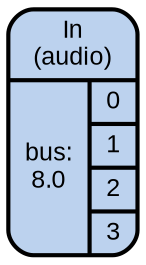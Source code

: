 digraph synthdef_0af6b551a643cad01e9994845ff4ae40 {
    graph [bgcolor=transparent,
        color=lightslategrey,
        dpi=72,
        fontname=Arial,
        outputorder=edgesfirst,
        overlap=prism,
        penwidth=2,
        rankdir=LR,
        ranksep=1,
        splines=spline,
        style="dotted, rounded"];
    node [fontname=Arial,
        fontsize=12,
        penwidth=2,
        shape=Mrecord,
        style="filled, rounded"];
    edge [penwidth=2];
    ugen_0 [fillcolor=lightsteelblue2,
        label="<f_0> In\n(audio) | { { <f_1_0_0> bus:\n8.0 } | { <f_1_1_0> 0 | <f_1_1_1> 1 | <f_1_1_2> 2 | <f_1_1_3> 3 } }"];
}